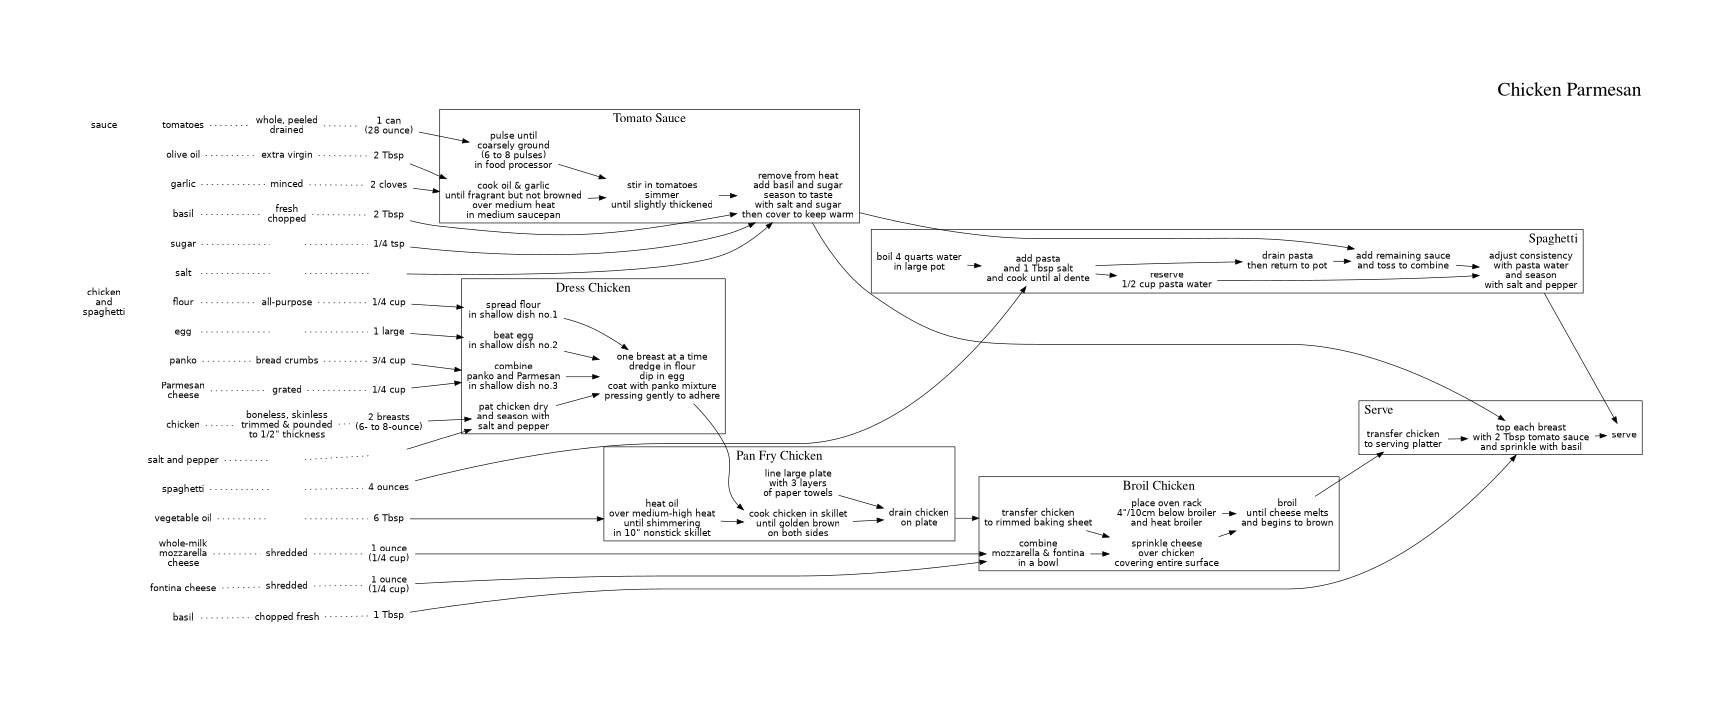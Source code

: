 digraph chickenparm1 {

label="Chicken Parmesan";
fontname="Times";
fontsize="30";
labelloc="top";
labeljust="right";
page="11,8.5";
margin="0.5";
nodesep="0.125";
ranksep="0.25";
mindist="0.5";
center="true";
size="10.5";

rankdir="LR";
ordering="out";

"main1" [shape=plaintext, fontname="Helvetica", label="sauce"];

"ing1-1" [shape=plaintext, fontname="Helvetica", label="tomatoes"];
"ing1-1d" [shape=plaintext, fontname="Helvetica", label="whole, peeled\ndrained"];
"ing1-1q" [shape=plaintext, fontname="Helvetica", label="1 can\n(28 ounce)"];
"ing1-1" -> "ing1-1d" -> "ing1-1q" [style=dotted, arrowhead=none];

"ing1-2" [shape=plaintext, fontname="Helvetica", label="olive oil"];
"ing1-2d" [shape=plaintext, fontname="Helvetica", label="extra virgin"];
"ing1-2q" [shape=plaintext, fontname="Helvetica", label="2 Tbsp"];
"ing1-2" -> "ing1-2d" -> "ing1-2q" [style=dotted, arrowhead=none];

"ing1-3" [shape=plaintext, fontname="Helvetica", label="garlic"];
"ing1-3d" [shape=plaintext, fontname="Helvetica", label="minced"];
"ing1-3q" [shape=plaintext, fontname="Helvetica", label="2 cloves"];
"ing1-3" -> "ing1-3d" -> "ing1-3q" [style=dotted, arrowhead=none];

"ing1-4" [shape=plaintext, fontname="Helvetica", label="basil"];
"ing1-4d" [shape=plaintext, fontname="Helvetica", label="fresh\nchopped"];
"ing1-4q" [shape=plaintext, fontname="Helvetica", label="2 Tbsp"];
"ing1-4" -> "ing1-4d" -> "ing1-4q" [style=dotted, arrowhead=none];

"ing1-5" [shape=plaintext, fontname="Helvetica", label="sugar"];
"ing1-5d" [shape=plaintext, fontname="Helvetica", label=""];
"ing1-5q" [shape=plaintext, fontname="Helvetica", label="1/4 tsp"];
"ing1-5" -> "ing1-5d" -> "ing1-5q" [style=dotted, arrowhead=none];

"ing1-6" [shape=plaintext, fontname="Helvetica", label="salt"];
"ing1-6d" [shape=plaintext, fontname="Helvetica", label=""];
"ing1-6q" [shape=plaintext, fontname="Helvetica", label=""];
"ing1-6" -> "ing1-6d" -> "ing1-6q" [style=dotted, arrowhead=none];

{rank=same; "ing1-1q"; "ing1-2q"; "ing1-3q"; "ing1-4q"; "ing1-5q"; "ing1-6q"}
"main1" -> "ing1-1" [arrowhead=none, style=invisible];
"main1" -> { "ing1-2"; "ing1-3"; "ing1-4"; "ing1-5"; "ing1-6"} [arrowhead=none, style=invisible, constraint=false];

"main2"  [shape=plaintext, fontname="Helvetica", label="chicken\nand\nspaghetti"];

"ing2-1" [shape=plaintext, fontname="Helvetica", label="flour"];
"ing2-1d" [shape=plaintext, fontname="Helvetica", label="all-purpose"];
"ing2-1q" [shape=plaintext, fontname="Helvetica", label="1/4 cup"];
"ing2-1" -> "ing2-1d" -> "ing2-1q" [style=dotted, arrowhead=none];

"ing2-2" [shape=plaintext, fontname="Helvetica", label="egg"];
"ing2-2d" [shape=plaintext, fontname="Helvetica", label=""];
"ing2-2q" [shape=plaintext, fontname="Helvetica", label="1 large"];
"ing2-2" -> "ing2-2d" -> "ing2-2q" [style=dotted, arrowhead=none];

"ing2-3" [shape=plaintext, fontname="Helvetica", label="panko"];
"ing2-3d" [shape=plaintext, fontname="Helvetica", label="bread crumbs"];
"ing2-3q" [shape=plaintext, fontname="Helvetica", label="3/4 cup"];
"ing2-3" -> "ing2-3d" -> "ing2-3q" [style=dotted, arrowhead=none];

"ing2-4" [shape=plaintext, fontname="Helvetica", label="Parmesan\ncheese"];
"ing2-4d" [shape=plaintext, fontname="Helvetica", label="grated"];
"ing2-4q" [shape=plaintext, fontname="Helvetica", label="1/4 cup"];
"ing2-4" -> "ing2-4d" -> "ing2-4q" [style=dotted, arrowhead=none];

"ing2-5" [shape=plaintext, fontname="Helvetica", label="chicken"];
"ing2-5d" [shape=plaintext, fontname="Helvetica", label="boneless, skinless\ntrimmed & pounded\nto 1/2\" thickness"];
"ing2-5q" [shape=plaintext, fontname="Helvetica", label="2 breasts\n(6- to 8-ounce)"];
"ing2-5" -> "ing2-5d" -> "ing2-5q" [style=dotted, arrowhead=none];

"ing2-6" [shape=plaintext, fontname="Helvetica", label="salt and pepper"];
"ing2-6d" [shape=plaintext, fontname="Helvetica", label=""];
"ing2-6q" [shape=plaintext, fontname="Helvetica", label=""];
"ing2-6" -> "ing2-6d" -> "ing2-6q" [style=dotted, arrowhead=none];

"ing2-7" [shape=plaintext, fontname="Helvetica", label="vegetable oil"];
"ing2-7d" [shape=plaintext, fontname="Helvetica", label=""];
"ing2-7q" [shape=plaintext, fontname="Helvetica", label="6 Tbsp"];
"ing2-7" -> "ing2-7d" -> "ing2-7q" [style=dotted, arrowhead=none];

"ing2-8" [shape=plaintext, fontname="Helvetica", label="whole-milk\nmozzarella\ncheese"];
"ing2-8d" [shape=plaintext, fontname="Helvetica", label="shredded"];
"ing2-8q" [shape=plaintext, fontname="Helvetica", label="1 ounce\n(1/4 cup)"];
"ing2-8" -> "ing2-8d" -> "ing2-8q" [style=dotted, arrowhead=none];

"ing2-9" [shape=plaintext, fontname="Helvetica", label="fontina cheese"];
"ing2-9d" [shape=plaintext, fontname="Helvetica", label="shredded"];
"ing2-9q" [shape=plaintext, fontname="Helvetica", label="1 ounce\n(1/4 cup)"];
"ing2-9" -> "ing2-9d" -> "ing2-9q" [style=dotted, arrowhead=none];

"ing2-10" [shape=plaintext, fontname="Helvetica", label="basil"];
"ing2-10d" [shape=plaintext, fontname="Helvetica", label="chopped fresh"];
"ing2-10q" [shape=plaintext, fontname="Helvetica", label="1 Tbsp"];
"ing2-10" -> "ing2-10d" -> "ing2-10q" [style=dotted, arrowhead=none];

"ing2-11" [shape=plaintext, fontname="Helvetica", label="spaghetti"];
"ing2-11d" [shape=plaintext, fontname="Helvetica", label=""];
"ing2-11q" [shape=plaintext, fontname="Helvetica", label="4 ounces"];
"ing2-11" -> "ing2-11d" -> "ing2-11q" [style=dotted, arrowhead=none];

{rank=same; "ing2-1q"; "ing2-2q"; "ing2-3q"; "ing2-4q"; "ing2-5q"; "ing2-6q"}
{rank=same; "ing2-6q"; "ing2-7q"; "ing2-8q"; "ing2-9q"; "ing2-10q"; "ing2-11q"}
{rank=same; "ing1-1q"; "ing2-1q"}
"main2" -> "ing2-1" [arrowhead=none, style=invisible];
"main2" -> { "ing2-11"; "ing2-2"; "ing2-3"; "ing2-4"; "ing2-5"; "ing2-6"} [arrowhead=none, style=invisible, constraint=false];
"main2" -> { "ing2-7"; "ing2-8"; "ing2-9"; "ing2-10"} [arrowhead=none, style=invisible, constraint=false];

/* Order main1 then main2 */
{rank=same; "main1"; "main2"}
"main1" -> "main2" [arrowhead=none, style=invisible, constraint=false];

/*
 * Begin main1
 */

subgraph clustertomatosauce {
label="Tomato Sauce";
fontsize=20;
labeljust=center;

"main1-step1" [shape=plaintext, fontname="Helvetica", label="pulse until\ncoarsely ground\n(6 to 8 pulses)\nin food processor"];
"ing1-1q" -> "main1-step1"

"main1-step2" [shape=plaintext, fontname="Helvetica", label="cook oil & garlic\nuntil fragrant but not browned\nover medium heat\nin medium saucepan"];
"ing1-2q" -> "main1-step2"
"ing1-3q" -> "main1-step2"

"main1-step3" [shape=plaintext, fontname="Helvetica", label="stir in tomatoes\nsimmer\nuntil slightly thickened"];
"main1-step1" -> "main1-step3"
"main1-step2" -> "main1-step3"

"main1-step4" [shape=plaintext, fontname="Helvetica", label="remove from heat\nadd basil and sugar\nseason to taste\nwith salt and sugar\nthen cover to keep warm"];

"ing1-4q" -> "main1-step4"
"ing1-5q" -> "main1-step4"
"ing1-6q" -> "main1-step4"
"main1-step3" -> "main1-step4"
}

subgraph clusterdresschicken {
label="Dress Chicken";
fontsize=20;
labeljust=center;

"main2-step2" [shape=plaintext, fontname="Helvetica", label="spread flour\nin shallow dish no.1"];
"ing2-1q" -> "main2-step2";

"main2-step3" [shape=plaintext, fontname="Helvetica", label="beat egg\nin shallow dish no.2"];
"ing2-2q" -> "main2-step3";

"main2-step4" [shape=plaintext, fontname="Helvetica", label="combine\npanko and Parmesan\nin shallow dish no.3"];
"ing2-3q" -> "main2-step4"
"ing2-4q" -> "main2-step4"

"main2-step5" [shape=plaintext, fontname="Helvetica", label="pat chicken dry\nand season with\nsalt and pepper"];
"ing2-5q" -> "main2-step5"
"ing2-6q" -> "main2-step5"

"main2-step6" [shape=plaintext, fontname="Helvetica", label="one breast at a time\ndredge in flour\ndip in egg\ncoat with panko mixture\npressing gently to adhere"];
"main2-step2" -> "main2-step6"
"main2-step3" -> "main2-step6"
"main2-step4" -> "main2-step6"
"main2-step5" -> "main2-step6"
}

subgraph clusterpanfrychicken {
label="Pan Fry Chicken";
fontsize=20;
labeljust=center;

"main2-step2" [shape=plaintext, fontname="Helvetica", label="spread flour\nin shallow dish no.1"];
"main2-step7" [shape=plaintext, fontname="Helvetica", label="line large plate\nwith 3 layers\nof paper towels"];

"main2-step8" [shape=plaintext, fontname="Helvetica", label="heat oil\nover medium-high heat\nuntil shimmering\nin 10\" nonstick skillet"];
"ing2-7q" -> "main2-step8"

"main2-step9" [shape=plaintext, fontname="Helvetica", label="cook chicken in skillet\nuntil golden brown\non both sides"];
"main2-step6" -> "main2-step9"
"main2-step8" -> "main2-step9"

"main2-step10" [shape=plaintext, fontname="Helvetica", label="drain chicken\non plate"];
"main2-step7" -> "main2-step10"
"main2-step9" -> "main2-step10"
}

subgraph clusterbroilchicken {
label="Broil Chicken";
fontsize=20;
labeljust=center;

"main2-step1" [shape=plaintext, fontname="Helvetica", label="place oven rack\n4\"/10cm below broiler\nand heat broiler"];
{rank=same; "main2-step1"; "main2-step10"}

"main2-step11" [shape=plaintext, fontname="Helvetica", label="transfer chicken\nto rimmed baking sheet"];
"main2-step10" -> "main2-step11"

"main2-step12" [shape=plaintext, fontname="Helvetica", label="combine\nmozzarella & fontina\nin a bowl"];
"ing2-8q" -> "main2-step12"
"ing2-9q" -> "main2-step12"

"main2-step13" [shape=plaintext, fontname="Helvetica", label="sprinkle cheese\nover chicken\ncovering entire surface"];
"main2-step11" -> "main2-step13"
"main2-step12" -> "main2-step13"

"main2-step14" [shape=plaintext, fontname="Helvetica", label="broil\nuntil cheese melts\nand begins to brown"];
"main2-step1" -> "main2-step14"
"main2-step13" -> "main2-step14"
}

subgraph clusterspaghetti {
label="Spaghetti";
fontsize=20;
labeljust=right;

"main3-step1" [shape=plaintext, fontname="Helvetica", label="boil 4 quarts water\nin large pot"];
"main1-step4" -> "main3-step1" [arrowhead=none, style=invisible];

"main3-step2" [shape=plaintext, fontname="Helvetica", label="add pasta\nand 1 Tbsp salt\nand cook until al dente"]; 
"main3-step1" -> "main3-step2"
"ing2-11q" -> "main3-step2"

"main3-step3" [shape=plaintext, fontname="Helvetica", label="reserve\n1/2 cup pasta water"];
"main3-step2" -> "main3-step3"

"main3-step4" [shape=plaintext, fontname="Helvetica", label="drain pasta\nthen return to pot"];
"main3-step2" -> "main3-step4"
"main3-step3" -> "main3-step4" [arrowhead=none; style=invisible];

"main3-step5" [shape=plaintext, fontname="Helvetica", label="add remaining sauce\nand toss to combine"];
"main1-step4" -> "main3-step5"
"main3-step4" -> "main3-step5"

"main3-step6" [shape=plaintext, fontname="Helvetica", label="adjust consistency\nwith pasta water\nand season\nwith salt and pepper"];
"main3-step3" -> "main3-step6"
"main3-step5" -> "main3-step6"
}

subgraph clusterserve {
label="Serve";
fontsize=20;
labeljust=left;

"main2-step15" [shape=plaintext, fontname="Helvetica", label="transfer chicken\nto serving platter"];
"main2-step14" -> "main2-step15"

"main2-step16" [shape=plaintext, fontname="Helvetica", label="top each breast\nwith 2 Tbsp tomato sauce\nand sprinkle with basil"];
"ing2-10q" -> "main2-step16"
"main1-step4" -> "main2-step16"
"main2-step15" -> "main2-step16"

"serve" [shape=plaintext, fontname="Helvetica"];
"main3-step6" -> "serve"
"main2-step16" -> "serve"
{rank=same; "main2-step16"; "main3-step5"}
}

}
